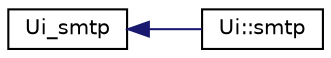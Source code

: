digraph "Graphical Class Hierarchy"
{
  edge [fontname="Helvetica",fontsize="10",labelfontname="Helvetica",labelfontsize="10"];
  node [fontname="Helvetica",fontsize="10",shape=record];
  rankdir="LR";
  Node1 [label="Ui_smtp",height=0.2,width=0.4,color="black", fillcolor="white", style="filled",URL="$class_ui__smtp.html"];
  Node1 -> Node2 [dir="back",color="midnightblue",fontsize="10",style="solid",fontname="Helvetica"];
  Node2 [label="Ui::smtp",height=0.2,width=0.4,color="black", fillcolor="white", style="filled",URL="$class_ui_1_1smtp.html"];
}
